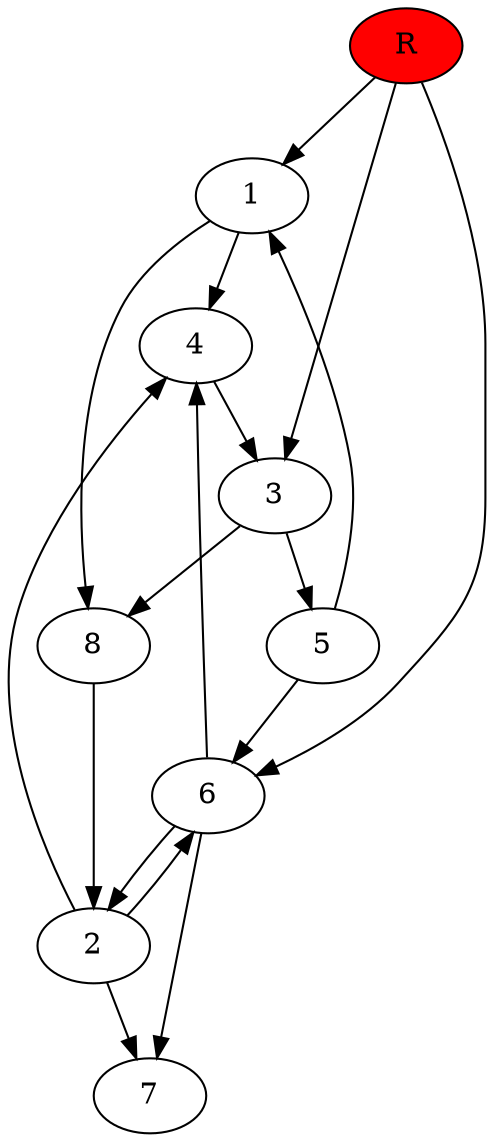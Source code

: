 digraph prb62111 {
	1
	2
	3
	4
	5
	6
	7
	8
	R [fillcolor="#ff0000" style=filled]
	1 -> 4
	1 -> 8
	2 -> 4
	2 -> 6
	2 -> 7
	3 -> 5
	3 -> 8
	4 -> 3
	5 -> 1
	5 -> 6
	6 -> 2
	6 -> 4
	6 -> 7
	8 -> 2
	R -> 1
	R -> 3
	R -> 6
}
